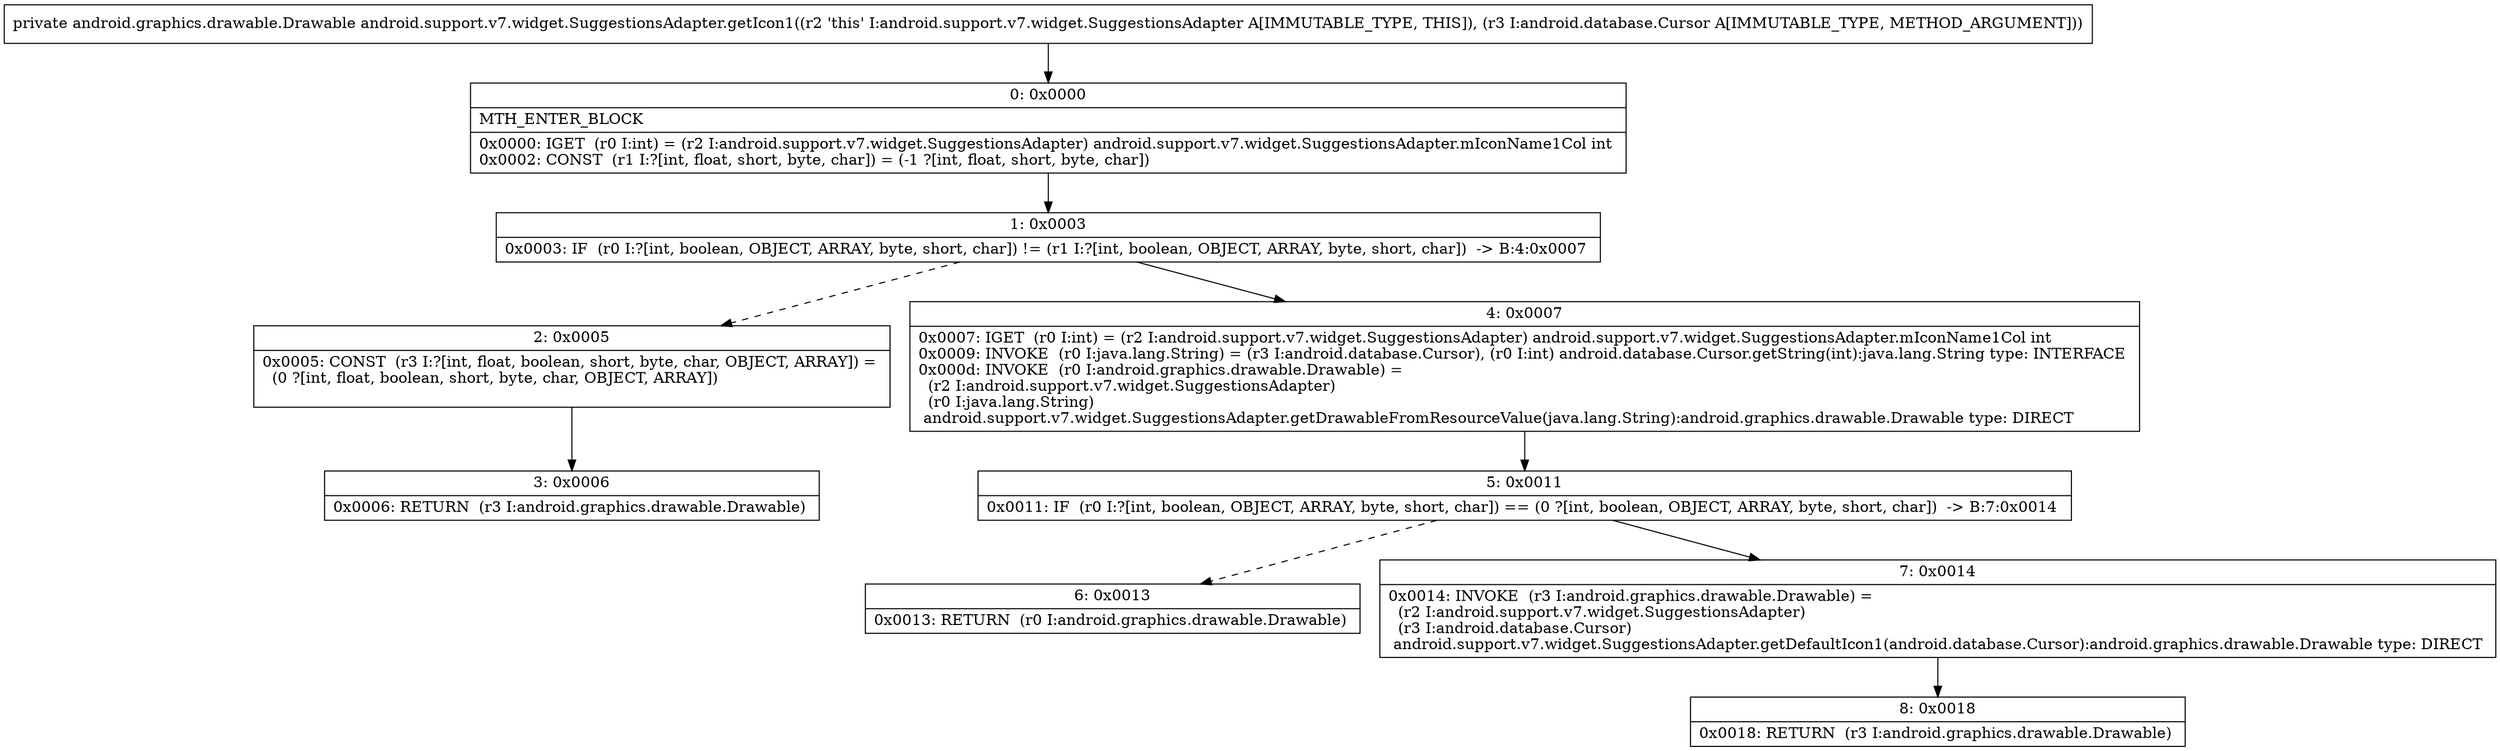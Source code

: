 digraph "CFG forandroid.support.v7.widget.SuggestionsAdapter.getIcon1(Landroid\/database\/Cursor;)Landroid\/graphics\/drawable\/Drawable;" {
Node_0 [shape=record,label="{0\:\ 0x0000|MTH_ENTER_BLOCK\l|0x0000: IGET  (r0 I:int) = (r2 I:android.support.v7.widget.SuggestionsAdapter) android.support.v7.widget.SuggestionsAdapter.mIconName1Col int \l0x0002: CONST  (r1 I:?[int, float, short, byte, char]) = (\-1 ?[int, float, short, byte, char]) \l}"];
Node_1 [shape=record,label="{1\:\ 0x0003|0x0003: IF  (r0 I:?[int, boolean, OBJECT, ARRAY, byte, short, char]) != (r1 I:?[int, boolean, OBJECT, ARRAY, byte, short, char])  \-\> B:4:0x0007 \l}"];
Node_2 [shape=record,label="{2\:\ 0x0005|0x0005: CONST  (r3 I:?[int, float, boolean, short, byte, char, OBJECT, ARRAY]) = \l  (0 ?[int, float, boolean, short, byte, char, OBJECT, ARRAY])\l \l}"];
Node_3 [shape=record,label="{3\:\ 0x0006|0x0006: RETURN  (r3 I:android.graphics.drawable.Drawable) \l}"];
Node_4 [shape=record,label="{4\:\ 0x0007|0x0007: IGET  (r0 I:int) = (r2 I:android.support.v7.widget.SuggestionsAdapter) android.support.v7.widget.SuggestionsAdapter.mIconName1Col int \l0x0009: INVOKE  (r0 I:java.lang.String) = (r3 I:android.database.Cursor), (r0 I:int) android.database.Cursor.getString(int):java.lang.String type: INTERFACE \l0x000d: INVOKE  (r0 I:android.graphics.drawable.Drawable) = \l  (r2 I:android.support.v7.widget.SuggestionsAdapter)\l  (r0 I:java.lang.String)\l android.support.v7.widget.SuggestionsAdapter.getDrawableFromResourceValue(java.lang.String):android.graphics.drawable.Drawable type: DIRECT \l}"];
Node_5 [shape=record,label="{5\:\ 0x0011|0x0011: IF  (r0 I:?[int, boolean, OBJECT, ARRAY, byte, short, char]) == (0 ?[int, boolean, OBJECT, ARRAY, byte, short, char])  \-\> B:7:0x0014 \l}"];
Node_6 [shape=record,label="{6\:\ 0x0013|0x0013: RETURN  (r0 I:android.graphics.drawable.Drawable) \l}"];
Node_7 [shape=record,label="{7\:\ 0x0014|0x0014: INVOKE  (r3 I:android.graphics.drawable.Drawable) = \l  (r2 I:android.support.v7.widget.SuggestionsAdapter)\l  (r3 I:android.database.Cursor)\l android.support.v7.widget.SuggestionsAdapter.getDefaultIcon1(android.database.Cursor):android.graphics.drawable.Drawable type: DIRECT \l}"];
Node_8 [shape=record,label="{8\:\ 0x0018|0x0018: RETURN  (r3 I:android.graphics.drawable.Drawable) \l}"];
MethodNode[shape=record,label="{private android.graphics.drawable.Drawable android.support.v7.widget.SuggestionsAdapter.getIcon1((r2 'this' I:android.support.v7.widget.SuggestionsAdapter A[IMMUTABLE_TYPE, THIS]), (r3 I:android.database.Cursor A[IMMUTABLE_TYPE, METHOD_ARGUMENT])) }"];
MethodNode -> Node_0;
Node_0 -> Node_1;
Node_1 -> Node_2[style=dashed];
Node_1 -> Node_4;
Node_2 -> Node_3;
Node_4 -> Node_5;
Node_5 -> Node_6[style=dashed];
Node_5 -> Node_7;
Node_7 -> Node_8;
}

